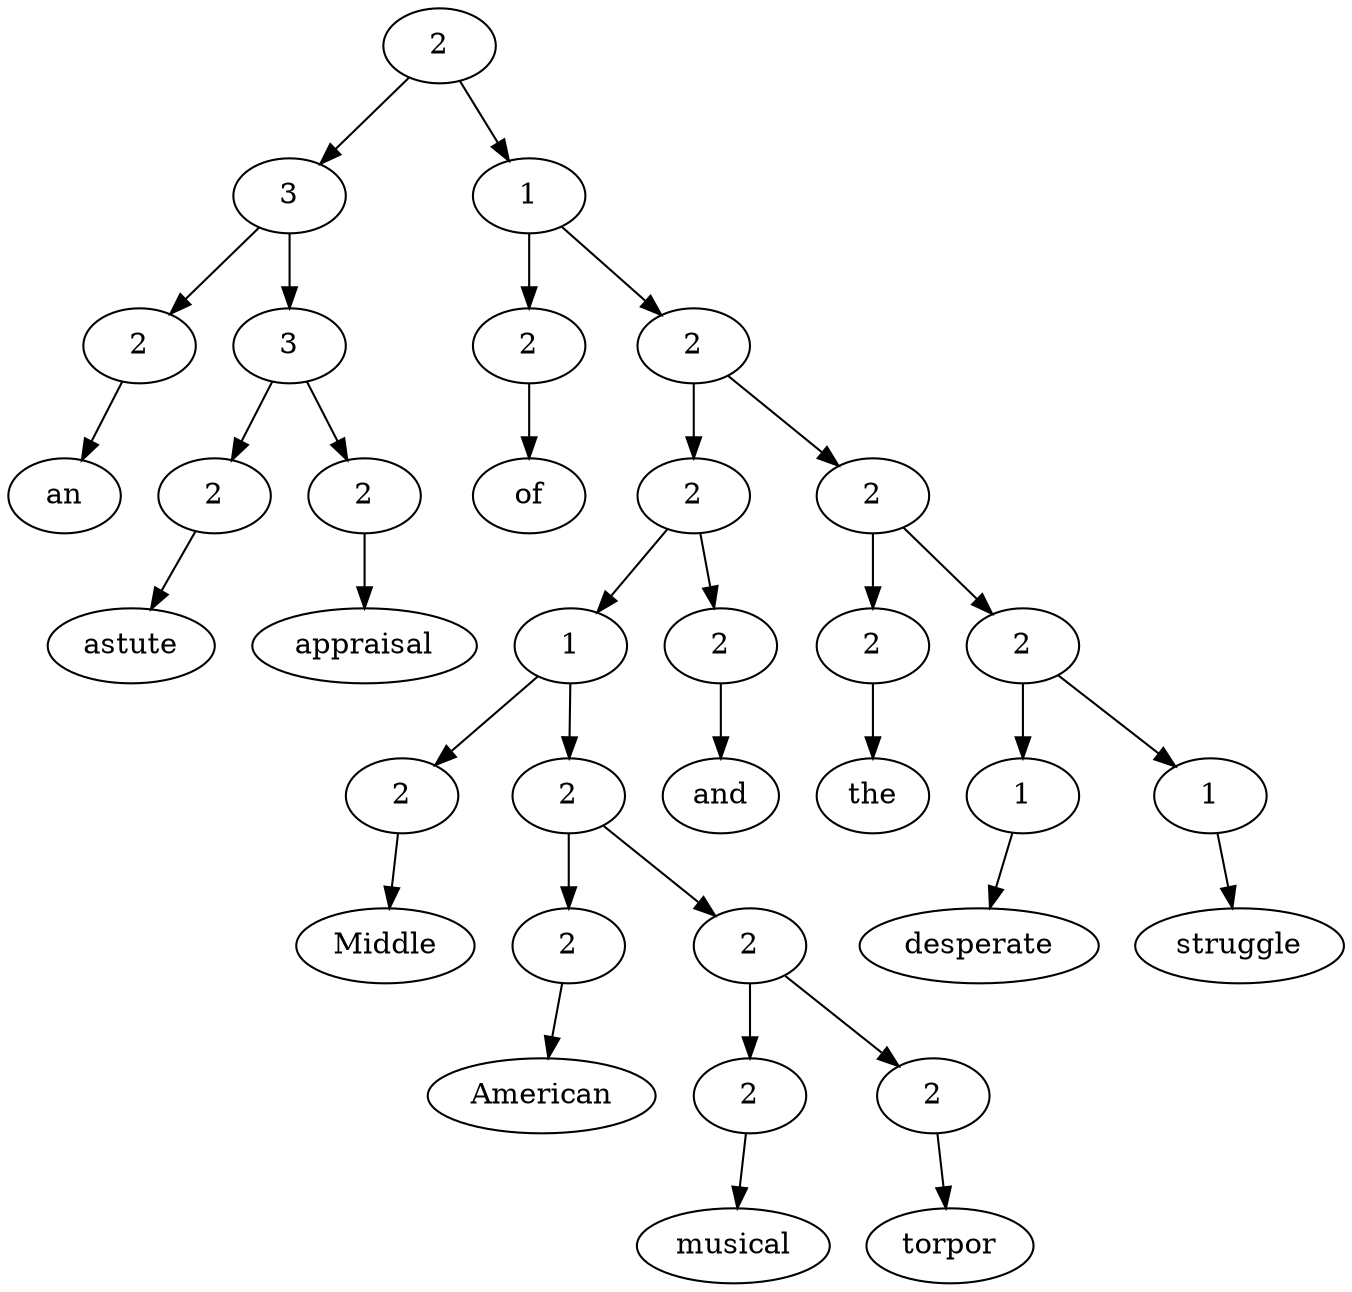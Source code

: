 digraph G{Node0 [label="2"]
Node0 -> Node1
Node0 -> Node9
Node1 [label="3"]
Node1 -> Node2
Node1 -> Node4
Node9 [label="1"]
Node9 -> Node10
Node9 -> Node12
Node2 [label="2"]
Node2 -> Node3
Node4 [label="3"]
Node4 -> Node5
Node4 -> Node7
Node10 [label="2"]
Node10 -> Node11
Node12 [label="2"]
Node12 -> Node13
Node12 -> Node27
Node3 [label="an"]
Node5 [label="2"]
Node5 -> Node6
Node7 [label="2"]
Node7 -> Node8
Node11 [label="of"]
Node13 [label="2"]
Node13 -> Node14
Node13 -> Node25
Node27 [label="2"]
Node27 -> Node28
Node27 -> Node30
Node6 [label="astute"]
Node8 [label="appraisal"]
Node14 [label="1"]
Node14 -> Node15
Node14 -> Node17
Node25 [label="2"]
Node25 -> Node26
Node28 [label="2"]
Node28 -> Node29
Node30 [label="2"]
Node30 -> Node31
Node30 -> Node33
Node15 [label="2"]
Node15 -> Node16
Node17 [label="2"]
Node17 -> Node18
Node17 -> Node20
Node26 [label="and"]
Node29 [label="the"]
Node31 [label="1"]
Node31 -> Node32
Node33 [label="1"]
Node33 -> Node34
Node16 [label="Middle"]
Node18 [label="2"]
Node18 -> Node19
Node20 [label="2"]
Node20 -> Node21
Node20 -> Node23
Node32 [label="desperate"]
Node34 [label="struggle"]
Node19 [label="American"]
Node21 [label="2"]
Node21 -> Node22
Node23 [label="2"]
Node23 -> Node24
Node22 [label="musical"]
Node24 [label="torpor"]
}